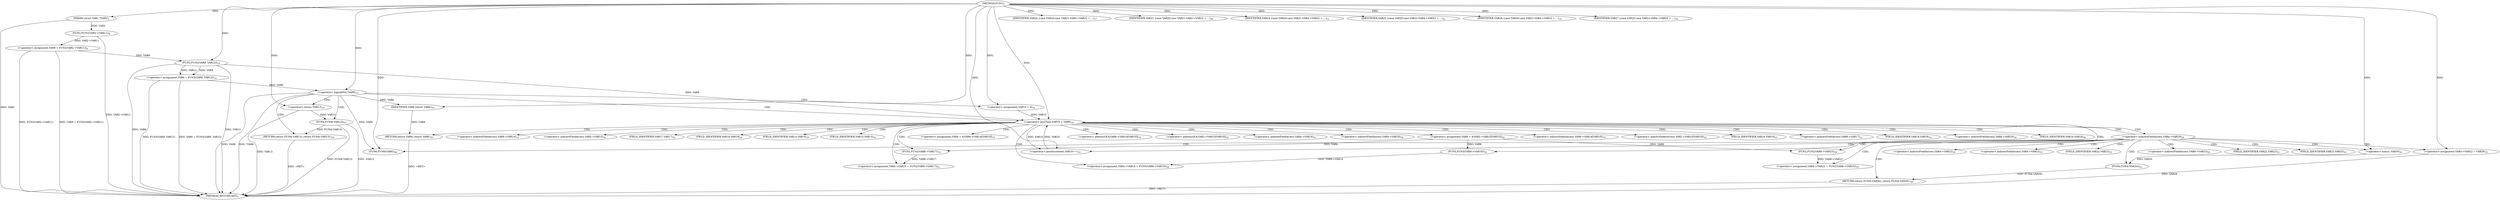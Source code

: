 digraph "FUN1" {  
"8" [label = <(METHOD,FUN1)<SUB>1</SUB>> ]
"121" [label = <(METHOD_RETURN,ANY)<SUB>1</SUB>> ]
"9" [label = <(PARAM,struct VAR1 *VAR2)<SUB>1</SUB>> ]
"16" [label = <(&lt;operator&gt;.assignment,VAR9 = FUN2(VAR2-&gt;VAR11))<SUB>8</SUB>> ]
"22" [label = <(&lt;operator&gt;.assignment,VAR6 = FUN3(VAR9, VAR12))<SUB>14</SUB>> ]
"112" [label = <(RETURN,return VAR6;,return VAR6;)<SUB>41</SUB>> ]
"115" [label = <(FUN6,FUN6(VAR6))<SUB>44</SUB>> ]
"117" [label = <(RETURN,return FUN4(-VAR30);,return FUN4(-VAR30);)<SUB>45</SUB>> ]
"28" [label = <(&lt;operator&gt;.logicalNot,!VAR6)<SUB>15</SUB>> ]
"40" [label = <(&lt;operator&gt;.lessThan,VAR10 &lt; VAR9)<SUB>18</SUB>> ]
"43" [label = <(&lt;operator&gt;.postIncrement,VAR10++)<SUB>18</SUB>> ]
"113" [label = <(IDENTIFIER,VAR6,return VAR6;)<SUB>41</SUB>> ]
"118" [label = <(FUN4,FUN4(-VAR30))<SUB>45</SUB>> ]
"18" [label = <(FUN2,FUN2(VAR2-&gt;VAR11))<SUB>8</SUB>> ]
"24" [label = <(FUN3,FUN3(VAR9, VAR12))<SUB>14</SUB>> ]
"31" [label = <(RETURN,return FUN4(-VAR13);,return FUN4(-VAR13);)<SUB>16</SUB>> ]
"37" [label = <(&lt;operator&gt;.assignment,VAR10 = 0)<SUB>18</SUB>> ]
"46" [label = <(&lt;operator&gt;.assignment,VAR4 = &amp;VAR6-&gt;VAR14[VAR10])<SUB>19</SUB>> ]
"54" [label = <(&lt;operator&gt;.assignment,VAR8 = &amp;VAR2-&gt;VAR15[VAR10])<SUB>20</SUB>> ]
"62" [label = <(&lt;operator&gt;.assignment,VAR4-&gt;VAR16 = FUN2(VAR8-&gt;VAR17))<SUB>23</SUB>> ]
"70" [label = <(&lt;operator&gt;.assignment,VAR4-&gt;VAR18 = FUN5(VAR8-&gt;VAR19))<SUB>24</SUB>> ]
"32" [label = <(FUN4,FUN4(-VAR13))<SUB>16</SUB>> ]
"119" [label = <(&lt;operator&gt;.minus,-VAR30)<SUB>45</SUB>> ]
"66" [label = <(FUN2,FUN2(VAR8-&gt;VAR17))<SUB>23</SUB>> ]
"74" [label = <(FUN5,FUN5(VAR8-&gt;VAR19))<SUB>24</SUB>> ]
"84" [label = <(IDENTIFIER,VAR20,{
		case VAR20:
		case VAR21:
			VAR4-&gt;VAR22 = ...)<SUB>27</SUB>> ]
"86" [label = <(IDENTIFIER,VAR21,{
		case VAR20:
		case VAR21:
			VAR4-&gt;VAR22 = ...)<SUB>28</SUB>> ]
"87" [label = <(&lt;operator&gt;.assignment,VAR4-&gt;VAR22 = FUN2(VAR8-&gt;VAR23))<SUB>29</SUB>> ]
"97" [label = <(IDENTIFIER,VAR24,{
		case VAR20:
		case VAR21:
			VAR4-&gt;VAR22 = ...)<SUB>31</SUB>> ]
"99" [label = <(IDENTIFIER,VAR25,{
		case VAR20:
		case VAR21:
			VAR4-&gt;VAR22 = ...)<SUB>32</SUB>> ]
"101" [label = <(IDENTIFIER,VAR26,{
		case VAR20:
		case VAR21:
			VAR4-&gt;VAR22 = ...)<SUB>33</SUB>> ]
"103" [label = <(IDENTIFIER,VAR27,{
		case VAR20:
		case VAR21:
			VAR4-&gt;VAR22 = ...)<SUB>34</SUB>> ]
"104" [label = <(&lt;operator&gt;.assignment,VAR4-&gt;VAR22 = VAR28)<SUB>35</SUB>> ]
"33" [label = <(&lt;operator&gt;.minus,-VAR13)<SUB>16</SUB>> ]
"91" [label = <(FUN2,FUN2(VAR8-&gt;VAR23))<SUB>29</SUB>> ]
"48" [label = <(&lt;operator&gt;.addressOf,&amp;VAR6-&gt;VAR14[VAR10])<SUB>19</SUB>> ]
"56" [label = <(&lt;operator&gt;.addressOf,&amp;VAR2-&gt;VAR15[VAR10])<SUB>20</SUB>> ]
"63" [label = <(&lt;operator&gt;.indirectFieldAccess,VAR4-&gt;VAR16)<SUB>23</SUB>> ]
"71" [label = <(&lt;operator&gt;.indirectFieldAccess,VAR4-&gt;VAR18)<SUB>24</SUB>> ]
"79" [label = <(&lt;operator&gt;.indirectFieldAccess,VAR4-&gt;VAR16)<SUB>26</SUB>> ]
"49" [label = <(&lt;operator&gt;.indirectIndexAccess,VAR6-&gt;VAR14[VAR10])<SUB>19</SUB>> ]
"57" [label = <(&lt;operator&gt;.indirectIndexAccess,VAR2-&gt;VAR15[VAR10])<SUB>20</SUB>> ]
"65" [label = <(FIELD_IDENTIFIER,VAR16,VAR16)<SUB>23</SUB>> ]
"67" [label = <(&lt;operator&gt;.indirectFieldAccess,VAR8-&gt;VAR17)<SUB>23</SUB>> ]
"73" [label = <(FIELD_IDENTIFIER,VAR18,VAR18)<SUB>24</SUB>> ]
"75" [label = <(&lt;operator&gt;.indirectFieldAccess,VAR8-&gt;VAR19)<SUB>24</SUB>> ]
"81" [label = <(FIELD_IDENTIFIER,VAR16,VAR16)<SUB>26</SUB>> ]
"50" [label = <(&lt;operator&gt;.indirectFieldAccess,VAR6-&gt;VAR14)<SUB>19</SUB>> ]
"58" [label = <(&lt;operator&gt;.indirectFieldAccess,VAR2-&gt;VAR15)<SUB>20</SUB>> ]
"69" [label = <(FIELD_IDENTIFIER,VAR17,VAR17)<SUB>23</SUB>> ]
"77" [label = <(FIELD_IDENTIFIER,VAR19,VAR19)<SUB>24</SUB>> ]
"88" [label = <(&lt;operator&gt;.indirectFieldAccess,VAR4-&gt;VAR22)<SUB>29</SUB>> ]
"105" [label = <(&lt;operator&gt;.indirectFieldAccess,VAR4-&gt;VAR22)<SUB>35</SUB>> ]
"52" [label = <(FIELD_IDENTIFIER,VAR14,VAR14)<SUB>19</SUB>> ]
"60" [label = <(FIELD_IDENTIFIER,VAR15,VAR15)<SUB>20</SUB>> ]
"90" [label = <(FIELD_IDENTIFIER,VAR22,VAR22)<SUB>29</SUB>> ]
"92" [label = <(&lt;operator&gt;.indirectFieldAccess,VAR8-&gt;VAR23)<SUB>29</SUB>> ]
"107" [label = <(FIELD_IDENTIFIER,VAR22,VAR22)<SUB>35</SUB>> ]
"94" [label = <(FIELD_IDENTIFIER,VAR23,VAR23)<SUB>29</SUB>> ]
  "112" -> "121"  [ label = "DDG: &lt;RET&gt;"] 
  "117" -> "121"  [ label = "DDG: &lt;RET&gt;"] 
  "31" -> "121"  [ label = "DDG: &lt;RET&gt;"] 
  "9" -> "121"  [ label = "DDG: VAR2"] 
  "18" -> "121"  [ label = "DDG: VAR2-&gt;VAR11"] 
  "16" -> "121"  [ label = "DDG: FUN2(VAR2-&gt;VAR11)"] 
  "16" -> "121"  [ label = "DDG: VAR9 = FUN2(VAR2-&gt;VAR11)"] 
  "24" -> "121"  [ label = "DDG: VAR9"] 
  "22" -> "121"  [ label = "DDG: FUN3(VAR9, VAR12)"] 
  "22" -> "121"  [ label = "DDG: VAR6 = FUN3(VAR9, VAR12)"] 
  "28" -> "121"  [ label = "DDG: VAR6"] 
  "28" -> "121"  [ label = "DDG: !VAR6"] 
  "33" -> "121"  [ label = "DDG: VAR13"] 
  "32" -> "121"  [ label = "DDG: -VAR13"] 
  "32" -> "121"  [ label = "DDG: FUN4(-VAR13)"] 
  "24" -> "121"  [ label = "DDG: VAR12"] 
  "104" -> "121"  [ label = "DDG: VAR28"] 
  "8" -> "9"  [ label = "DDG: "] 
  "18" -> "16"  [ label = "DDG: VAR2-&gt;VAR11"] 
  "24" -> "22"  [ label = "DDG: VAR9"] 
  "24" -> "22"  [ label = "DDG: VAR12"] 
  "113" -> "112"  [ label = "DDG: VAR6"] 
  "118" -> "117"  [ label = "DDG: FUN4(-VAR30)"] 
  "28" -> "113"  [ label = "DDG: VAR6"] 
  "8" -> "113"  [ label = "DDG: "] 
  "28" -> "115"  [ label = "DDG: VAR6"] 
  "8" -> "115"  [ label = "DDG: "] 
  "9" -> "18"  [ label = "DDG: VAR2"] 
  "16" -> "24"  [ label = "DDG: VAR9"] 
  "8" -> "24"  [ label = "DDG: "] 
  "22" -> "28"  [ label = "DDG: VAR6"] 
  "8" -> "28"  [ label = "DDG: "] 
  "32" -> "31"  [ label = "DDG: FUN4(-VAR13)"] 
  "8" -> "37"  [ label = "DDG: "] 
  "37" -> "40"  [ label = "DDG: VAR10"] 
  "43" -> "40"  [ label = "DDG: VAR10"] 
  "8" -> "40"  [ label = "DDG: "] 
  "24" -> "40"  [ label = "DDG: VAR9"] 
  "40" -> "43"  [ label = "DDG: VAR10"] 
  "8" -> "43"  [ label = "DDG: "] 
  "66" -> "62"  [ label = "DDG: VAR8-&gt;VAR17"] 
  "74" -> "70"  [ label = "DDG: VAR8-&gt;VAR19"] 
  "119" -> "118"  [ label = "DDG: VAR30"] 
  "8" -> "119"  [ label = "DDG: "] 
  "33" -> "32"  [ label = "DDG: VAR13"] 
  "54" -> "66"  [ label = "DDG: VAR8"] 
  "54" -> "74"  [ label = "DDG: VAR8"] 
  "8" -> "84"  [ label = "DDG: "] 
  "8" -> "86"  [ label = "DDG: "] 
  "91" -> "87"  [ label = "DDG: VAR8-&gt;VAR23"] 
  "8" -> "97"  [ label = "DDG: "] 
  "8" -> "99"  [ label = "DDG: "] 
  "8" -> "101"  [ label = "DDG: "] 
  "8" -> "103"  [ label = "DDG: "] 
  "8" -> "104"  [ label = "DDG: "] 
  "8" -> "33"  [ label = "DDG: "] 
  "54" -> "91"  [ label = "DDG: VAR8"] 
  "28" -> "32"  [ label = "CDG: "] 
  "28" -> "37"  [ label = "CDG: "] 
  "28" -> "40"  [ label = "CDG: "] 
  "28" -> "33"  [ label = "CDG: "] 
  "28" -> "31"  [ label = "CDG: "] 
  "40" -> "48"  [ label = "CDG: "] 
  "40" -> "49"  [ label = "CDG: "] 
  "40" -> "60"  [ label = "CDG: "] 
  "40" -> "73"  [ label = "CDG: "] 
  "40" -> "77"  [ label = "CDG: "] 
  "40" -> "57"  [ label = "CDG: "] 
  "40" -> "66"  [ label = "CDG: "] 
  "40" -> "75"  [ label = "CDG: "] 
  "40" -> "52"  [ label = "CDG: "] 
  "40" -> "46"  [ label = "CDG: "] 
  "40" -> "81"  [ label = "CDG: "] 
  "40" -> "56"  [ label = "CDG: "] 
  "40" -> "69"  [ label = "CDG: "] 
  "40" -> "67"  [ label = "CDG: "] 
  "40" -> "74"  [ label = "CDG: "] 
  "40" -> "65"  [ label = "CDG: "] 
  "40" -> "50"  [ label = "CDG: "] 
  "40" -> "112"  [ label = "CDG: "] 
  "40" -> "54"  [ label = "CDG: "] 
  "40" -> "79"  [ label = "CDG: "] 
  "40" -> "58"  [ label = "CDG: "] 
  "40" -> "71"  [ label = "CDG: "] 
  "40" -> "70"  [ label = "CDG: "] 
  "40" -> "63"  [ label = "CDG: "] 
  "40" -> "62"  [ label = "CDG: "] 
  "79" -> "107"  [ label = "CDG: "] 
  "79" -> "94"  [ label = "CDG: "] 
  "79" -> "115"  [ label = "CDG: "] 
  "79" -> "104"  [ label = "CDG: "] 
  "79" -> "119"  [ label = "CDG: "] 
  "79" -> "92"  [ label = "CDG: "] 
  "79" -> "40"  [ label = "CDG: "] 
  "79" -> "87"  [ label = "CDG: "] 
  "79" -> "91"  [ label = "CDG: "] 
  "79" -> "90"  [ label = "CDG: "] 
  "79" -> "43"  [ label = "CDG: "] 
  "79" -> "105"  [ label = "CDG: "] 
  "79" -> "118"  [ label = "CDG: "] 
  "79" -> "88"  [ label = "CDG: "] 
  "79" -> "117"  [ label = "CDG: "] 
}

